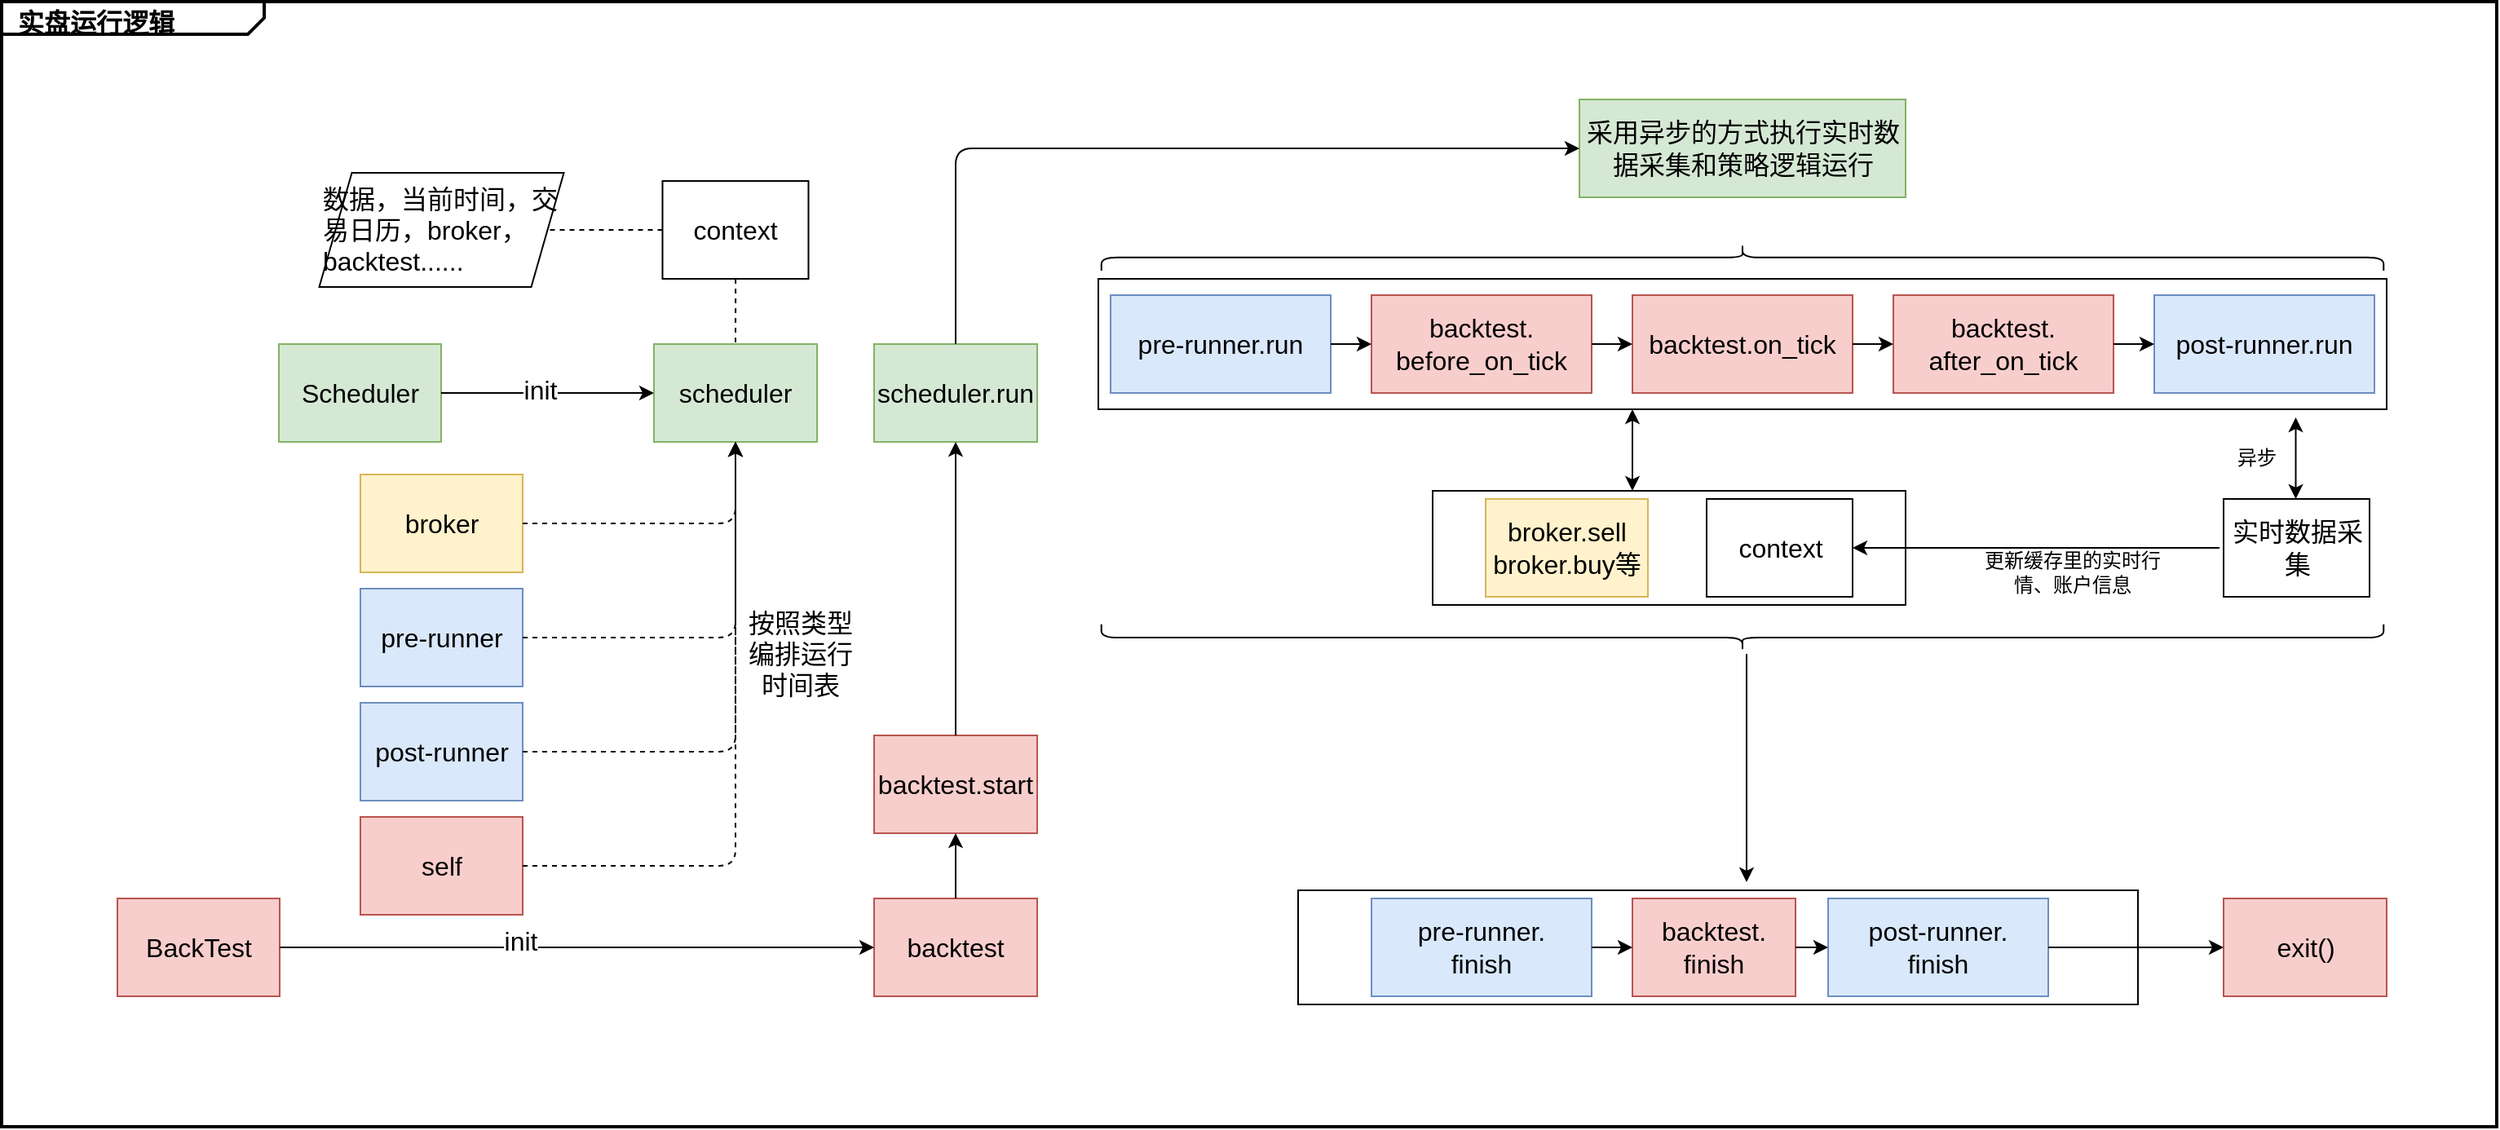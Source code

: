 <mxfile version="14.6.13" type="github">
  <diagram name="Page-1" id="929967ad-93f9-6ef4-fab6-5d389245f69c">
    <mxGraphModel dx="3179.5" dy="794" grid="1" gridSize="10" guides="1" tooltips="1" connect="1" arrows="1" fold="1" page="1" pageScale="1.5" pageWidth="1169" pageHeight="826" background="none" math="0" shadow="0">
      <root>
        <mxCell id="0" style=";html=1;" />
        <mxCell id="1" style=";html=1;" parent="0" />
        <mxCell id="DJqlXa8Qvgp3mCInFXNU-80" value="" style="rounded=0;whiteSpace=wrap;html=1;fontSize=16;align=left;" parent="1" vertex="1">
          <mxGeometry x="725" y="925" width="515" height="70" as="geometry" />
        </mxCell>
        <mxCell id="DJqlXa8Qvgp3mCInFXNU-73" value="" style="rounded=0;whiteSpace=wrap;html=1;fontSize=16;align=left;" parent="1" vertex="1">
          <mxGeometry x="807.5" y="680" width="290" height="70" as="geometry" />
        </mxCell>
        <mxCell id="DJqlXa8Qvgp3mCInFXNU-70" value="" style="rounded=0;whiteSpace=wrap;html=1;fontSize=16;align=left;" parent="1" vertex="1">
          <mxGeometry x="602.5" y="550" width="790" height="80" as="geometry" />
        </mxCell>
        <mxCell id="1672d66443f91eb5-1" value="&lt;p style=&quot;margin: 4px 0px 0px 10px ; text-align: left ; font-size: 16px&quot;&gt;&lt;b&gt;实盘运行逻辑&lt;/b&gt;&lt;/p&gt;" style="html=1;strokeWidth=2;shape=mxgraph.sysml.package;html=1;overflow=fill;whiteSpace=wrap;gradientColor=none;fontSize=16;align=center;labelX=161;shadow=0;sketch=0;fillColor=none;connectable=0;" parent="1" vertex="1">
          <mxGeometry x="-70" y="380" width="1530" height="690" as="geometry" />
        </mxCell>
        <mxCell id="1672d66443f91eb5-13" style="edgeStyle=orthogonalEdgeStyle;rounded=0;html=1;jettySize=auto;orthogonalLoop=1;endArrow=circlePlus;endFill=0;fontSize=16;" parent="1" edge="1">
          <mxGeometry relative="1" as="geometry">
            <Array as="points">
              <mxPoint x="477" y="485" />
              <mxPoint x="517" y="485" />
            </Array>
            <mxPoint x="517" y="445" as="targetPoint" />
          </mxGeometry>
        </mxCell>
        <mxCell id="1672d66443f91eb5-15" style="edgeStyle=orthogonalEdgeStyle;rounded=0;html=1;endArrow=circlePlus;endFill=0;jettySize=auto;orthogonalLoop=1;fontSize=16;" parent="1" edge="1">
          <mxGeometry relative="1" as="geometry">
            <Array as="points">
              <mxPoint x="717" y="485" />
              <mxPoint x="517" y="485" />
            </Array>
            <mxPoint x="517" y="445" as="targetPoint" />
          </mxGeometry>
        </mxCell>
        <mxCell id="1672d66443f91eb5-21" style="edgeStyle=none;rounded=0;html=1;dashed=1;endArrow=none;endFill=0;jettySize=auto;orthogonalLoop=1;fontSize=16;" parent="1" edge="1">
          <mxGeometry relative="1" as="geometry">
            <mxPoint x="1137.417" y="605" as="sourcePoint" />
          </mxGeometry>
        </mxCell>
        <mxCell id="1672d66443f91eb5-16" style="edgeStyle=orthogonalEdgeStyle;rounded=0;html=1;endArrow=circlePlus;endFill=0;jettySize=auto;orthogonalLoop=1;entryX=0.25;entryY=1;fontSize=16;" parent="1" edge="1">
          <mxGeometry relative="1" as="geometry">
            <Array as="points">
              <mxPoint x="627" y="635" />
              <mxPoint x="677" y="635" />
            </Array>
            <mxPoint x="677" y="605" as="targetPoint" />
          </mxGeometry>
        </mxCell>
        <mxCell id="1672d66443f91eb5-17" style="edgeStyle=orthogonalEdgeStyle;rounded=0;html=1;endArrow=circlePlus;endFill=0;jettySize=auto;orthogonalLoop=1;entryX=0.5;entryY=1;fontSize=16;" parent="1" edge="1">
          <mxGeometry relative="1" as="geometry">
            <Array as="points">
              <mxPoint x="817" y="635" />
              <mxPoint x="717" y="635" />
            </Array>
            <mxPoint x="817" y="655" as="sourcePoint" />
          </mxGeometry>
        </mxCell>
        <mxCell id="1672d66443f91eb5-18" style="edgeStyle=orthogonalEdgeStyle;rounded=0;html=1;endArrow=circlePlus;endFill=0;jettySize=auto;orthogonalLoop=1;entryX=0.75;entryY=1;fontSize=16;" parent="1" edge="1">
          <mxGeometry relative="1" as="geometry">
            <Array as="points">
              <mxPoint x="1017" y="625" />
              <mxPoint x="757" y="625" />
            </Array>
            <mxPoint x="1017" y="655" as="sourcePoint" />
          </mxGeometry>
        </mxCell>
        <mxCell id="1672d66443f91eb5-22" style="edgeStyle=none;rounded=0;html=1;dashed=1;endArrow=none;endFill=0;jettySize=auto;orthogonalLoop=1;fontSize=16;" parent="1" edge="1">
          <mxGeometry relative="1" as="geometry">
            <mxPoint x="1017" y="425" as="targetPoint" />
          </mxGeometry>
        </mxCell>
        <mxCell id="1672d66443f91eb5-14" style="edgeStyle=orthogonalEdgeStyle;rounded=0;html=1;endArrow=circlePlus;endFill=0;jettySize=auto;orthogonalLoop=1;fontSize=16;" parent="1" edge="1">
          <mxGeometry relative="1" as="geometry">
            <Array as="points">
              <mxPoint x="477" y="755" />
              <mxPoint x="477" y="755" />
            </Array>
            <mxPoint x="477" y="615" as="targetPoint" />
          </mxGeometry>
        </mxCell>
        <mxCell id="1672d66443f91eb5-19" style="rounded=0;html=1;endArrow=none;endFill=0;jettySize=auto;orthogonalLoop=1;dashed=1;fontSize=16;" parent="1" edge="1">
          <mxGeometry relative="1" as="geometry">
            <mxPoint x="1000.03" y="725" as="targetPoint" />
          </mxGeometry>
        </mxCell>
        <mxCell id="1672d66443f91eb5-20" style="edgeStyle=none;rounded=0;html=1;dashed=1;endArrow=none;endFill=0;jettySize=auto;orthogonalLoop=1;fontSize=16;" parent="1" edge="1">
          <mxGeometry relative="1" as="geometry">
            <mxPoint x="1187" y="605" as="targetPoint" />
          </mxGeometry>
        </mxCell>
        <mxCell id="DJqlXa8Qvgp3mCInFXNU-1" value="Scheduler" style="rounded=0;whiteSpace=wrap;html=1;fontSize=16;fillColor=#d5e8d4;strokeColor=#82b366;" parent="1" vertex="1">
          <mxGeometry x="100" y="590" width="99.5" height="60" as="geometry" />
        </mxCell>
        <mxCell id="DJqlXa8Qvgp3mCInFXNU-2" value="scheduler" style="rounded=0;whiteSpace=wrap;html=1;fontSize=16;fillColor=#d5e8d4;strokeColor=#82b366;" parent="1" vertex="1">
          <mxGeometry x="330" y="590" width="100" height="60" as="geometry" />
        </mxCell>
        <mxCell id="DJqlXa8Qvgp3mCInFXNU-3" value="" style="endArrow=classic;startArrow=none;html=1;fontSize=16;startFill=0;" parent="1" source="DJqlXa8Qvgp3mCInFXNU-1" target="DJqlXa8Qvgp3mCInFXNU-2" edge="1">
          <mxGeometry width="50" height="50" relative="1" as="geometry">
            <mxPoint x="730" y="640" as="sourcePoint" />
            <mxPoint x="780" y="590" as="targetPoint" />
          </mxGeometry>
        </mxCell>
        <mxCell id="DJqlXa8Qvgp3mCInFXNU-4" value="init" style="edgeLabel;html=1;align=center;verticalAlign=middle;resizable=0;points=[];fontSize=16;" parent="DJqlXa8Qvgp3mCInFXNU-3" vertex="1" connectable="0">
          <mxGeometry x="-0.08" y="2" relative="1" as="geometry">
            <mxPoint as="offset" />
          </mxGeometry>
        </mxCell>
        <mxCell id="DJqlXa8Qvgp3mCInFXNU-27" value="" style="edgeStyle=orthogonalEdgeStyle;rounded=0;orthogonalLoop=1;jettySize=auto;html=1;startArrow=none;startFill=0;endArrow=none;endFill=0;fontSize=16;dashed=1;" parent="1" source="DJqlXa8Qvgp3mCInFXNU-5" target="DJqlXa8Qvgp3mCInFXNU-66" edge="1">
          <mxGeometry relative="1" as="geometry">
            <mxPoint x="270" y="520" as="targetPoint" />
          </mxGeometry>
        </mxCell>
        <mxCell id="DJqlXa8Qvgp3mCInFXNU-5" value="context" style="rounded=0;whiteSpace=wrap;html=1;fontSize=16;" parent="1" vertex="1">
          <mxGeometry x="335.25" y="490" width="89.5" height="60" as="geometry" />
        </mxCell>
        <mxCell id="DJqlXa8Qvgp3mCInFXNU-16" value="BackTest" style="rounded=0;whiteSpace=wrap;html=1;fontSize=16;fillColor=#f8cecc;strokeColor=#b85450;" parent="1" vertex="1">
          <mxGeometry x="1" y="930" width="99.5" height="60" as="geometry" />
        </mxCell>
        <mxCell id="DJqlXa8Qvgp3mCInFXNU-17" value="backtest" style="rounded=0;whiteSpace=wrap;html=1;fontSize=16;fillColor=#f8cecc;strokeColor=#b85450;" parent="1" vertex="1">
          <mxGeometry x="465" y="930" width="100" height="60" as="geometry" />
        </mxCell>
        <mxCell id="DJqlXa8Qvgp3mCInFXNU-18" value="" style="edgeStyle=orthogonalEdgeStyle;rounded=0;orthogonalLoop=1;jettySize=auto;html=1;startArrow=none;startFill=0;endArrow=classic;endFill=1;fontSize=16;" parent="1" source="DJqlXa8Qvgp3mCInFXNU-16" target="DJqlXa8Qvgp3mCInFXNU-17" edge="1">
          <mxGeometry relative="1" as="geometry">
            <mxPoint x="560" y="789.5" as="sourcePoint" />
            <mxPoint x="640" y="789.5" as="targetPoint" />
          </mxGeometry>
        </mxCell>
        <mxCell id="DJqlXa8Qvgp3mCInFXNU-19" value="init" style="edgeLabel;html=1;align=center;verticalAlign=middle;resizable=0;points=[];fontSize=16;" parent="DJqlXa8Qvgp3mCInFXNU-18" vertex="1" connectable="0">
          <mxGeometry x="-0.191" y="4" relative="1" as="geometry">
            <mxPoint as="offset" />
          </mxGeometry>
        </mxCell>
        <mxCell id="DJqlXa8Qvgp3mCInFXNU-29" value="broker" style="rounded=0;whiteSpace=wrap;html=1;fontSize=16;fillColor=#fff2cc;strokeColor=#d6b656;" parent="1" vertex="1">
          <mxGeometry x="150" y="670" width="99.5" height="60" as="geometry" />
        </mxCell>
        <mxCell id="DJqlXa8Qvgp3mCInFXNU-30" value="pre-runner" style="rounded=0;whiteSpace=wrap;html=1;fontSize=16;fillColor=#dae8fc;strokeColor=#6c8ebf;" parent="1" vertex="1">
          <mxGeometry x="150" y="740" width="99.5" height="60" as="geometry" />
        </mxCell>
        <mxCell id="DJqlXa8Qvgp3mCInFXNU-31" value="self" style="rounded=0;whiteSpace=wrap;html=1;fontSize=16;fillColor=#f8cecc;strokeColor=#b85450;" parent="1" vertex="1">
          <mxGeometry x="150" y="880" width="99.5" height="60" as="geometry" />
        </mxCell>
        <mxCell id="DJqlXa8Qvgp3mCInFXNU-32" value="" style="endArrow=classic;html=1;dashed=1;fontSize=16;" parent="1" source="DJqlXa8Qvgp3mCInFXNU-29" target="DJqlXa8Qvgp3mCInFXNU-2" edge="1">
          <mxGeometry width="50" height="50" relative="1" as="geometry">
            <mxPoint x="400" y="810" as="sourcePoint" />
            <mxPoint x="450" y="760" as="targetPoint" />
            <Array as="points">
              <mxPoint x="380" y="700" />
            </Array>
          </mxGeometry>
        </mxCell>
        <mxCell id="DJqlXa8Qvgp3mCInFXNU-33" value="" style="endArrow=classic;html=1;dashed=1;fontSize=16;" parent="1" source="DJqlXa8Qvgp3mCInFXNU-30" target="DJqlXa8Qvgp3mCInFXNU-2" edge="1">
          <mxGeometry width="50" height="50" relative="1" as="geometry">
            <mxPoint x="350" y="850" as="sourcePoint" />
            <mxPoint x="400" y="800" as="targetPoint" />
            <Array as="points">
              <mxPoint x="380" y="770" />
            </Array>
          </mxGeometry>
        </mxCell>
        <mxCell id="DJqlXa8Qvgp3mCInFXNU-34" value="" style="endArrow=classic;html=1;dashed=1;fontSize=16;" parent="1" source="DJqlXa8Qvgp3mCInFXNU-31" target="DJqlXa8Qvgp3mCInFXNU-2" edge="1">
          <mxGeometry width="50" height="50" relative="1" as="geometry">
            <mxPoint x="320" y="910" as="sourcePoint" />
            <mxPoint x="360" y="760" as="targetPoint" />
            <Array as="points">
              <mxPoint x="380" y="910" />
            </Array>
          </mxGeometry>
        </mxCell>
        <mxCell id="DJqlXa8Qvgp3mCInFXNU-35" value="按照类型编排运行时间表" style="text;html=1;strokeColor=none;fillColor=none;align=center;verticalAlign=middle;whiteSpace=wrap;rounded=0;shadow=0;dashed=1;sketch=0;fontSize=16;" parent="1" vertex="1">
          <mxGeometry x="385" y="770" width="70" height="20" as="geometry" />
        </mxCell>
        <mxCell id="DJqlXa8Qvgp3mCInFXNU-36" value="" style="edgeStyle=orthogonalEdgeStyle;rounded=0;orthogonalLoop=1;jettySize=auto;html=1;startArrow=none;startFill=0;endArrow=none;endFill=0;fontSize=16;dashed=1;" parent="1" source="DJqlXa8Qvgp3mCInFXNU-5" target="DJqlXa8Qvgp3mCInFXNU-2" edge="1">
          <mxGeometry relative="1" as="geometry">
            <mxPoint x="390.1" y="500" as="sourcePoint" />
            <mxPoint x="390" y="450" as="targetPoint" />
          </mxGeometry>
        </mxCell>
        <mxCell id="DJqlXa8Qvgp3mCInFXNU-37" value="scheduler.run" style="rounded=0;whiteSpace=wrap;html=1;fontSize=16;fillColor=#d5e8d4;strokeColor=#82b366;" parent="1" vertex="1">
          <mxGeometry x="465" y="590" width="100" height="60" as="geometry" />
        </mxCell>
        <mxCell id="DJqlXa8Qvgp3mCInFXNU-39" value="backtest.start" style="rounded=0;whiteSpace=wrap;html=1;fontSize=16;fillColor=#f8cecc;strokeColor=#b85450;" parent="1" vertex="1">
          <mxGeometry x="465" y="830" width="100" height="60" as="geometry" />
        </mxCell>
        <mxCell id="DJqlXa8Qvgp3mCInFXNU-40" value="" style="endArrow=classic;html=1;fontSize=16;" parent="1" source="DJqlXa8Qvgp3mCInFXNU-39" target="DJqlXa8Qvgp3mCInFXNU-37" edge="1">
          <mxGeometry width="50" height="50" relative="1" as="geometry">
            <mxPoint x="500" y="780" as="sourcePoint" />
            <mxPoint x="550" y="730" as="targetPoint" />
          </mxGeometry>
        </mxCell>
        <mxCell id="DJqlXa8Qvgp3mCInFXNU-41" value="" style="endArrow=classic;html=1;fontSize=16;" parent="1" source="DJqlXa8Qvgp3mCInFXNU-17" target="DJqlXa8Qvgp3mCInFXNU-39" edge="1">
          <mxGeometry width="50" height="50" relative="1" as="geometry">
            <mxPoint x="740" y="930" as="sourcePoint" />
            <mxPoint x="740" y="750" as="targetPoint" />
          </mxGeometry>
        </mxCell>
        <mxCell id="DJqlXa8Qvgp3mCInFXNU-44" value="采用异步的方式执行实时数据采集和策略逻辑运行" style="rounded=0;whiteSpace=wrap;html=1;fontSize=16;fillColor=#d5e8d4;strokeColor=#82b366;" parent="1" vertex="1">
          <mxGeometry x="897.5" y="440" width="200" height="60" as="geometry" />
        </mxCell>
        <mxCell id="DJqlXa8Qvgp3mCInFXNU-45" value="backtest.on_tick" style="rounded=0;whiteSpace=wrap;html=1;fontSize=16;fillColor=#f8cecc;strokeColor=#b85450;" parent="1" vertex="1">
          <mxGeometry x="930" y="560" width="135" height="60" as="geometry" />
        </mxCell>
        <mxCell id="DJqlXa8Qvgp3mCInFXNU-46" value="" style="endArrow=classic;html=1;fontSize=16;" parent="1" source="DJqlXa8Qvgp3mCInFXNU-37" target="DJqlXa8Qvgp3mCInFXNU-44" edge="1">
          <mxGeometry width="50" height="50" relative="1" as="geometry">
            <mxPoint x="540" y="730" as="sourcePoint" />
            <mxPoint x="590" y="680" as="targetPoint" />
            <Array as="points">
              <mxPoint x="515" y="470" />
            </Array>
          </mxGeometry>
        </mxCell>
        <mxCell id="DJqlXa8Qvgp3mCInFXNU-47" value="" style="shape=curlyBracket;whiteSpace=wrap;html=1;rounded=1;fontSize=16;align=left;rotation=90;" parent="1" vertex="1">
          <mxGeometry x="989.38" y="143.75" width="16.25" height="786.25" as="geometry" />
        </mxCell>
        <mxCell id="DJqlXa8Qvgp3mCInFXNU-49" value="broker.sell&lt;br&gt;broker.buy等" style="rounded=0;whiteSpace=wrap;html=1;fontSize=16;fillColor=#fff2cc;strokeColor=#d6b656;" parent="1" vertex="1">
          <mxGeometry x="840" y="685" width="99.5" height="60" as="geometry" />
        </mxCell>
        <mxCell id="DJqlXa8Qvgp3mCInFXNU-50" value="pre-runner.run" style="rounded=0;whiteSpace=wrap;html=1;fontSize=16;fillColor=#dae8fc;strokeColor=#6c8ebf;" parent="1" vertex="1">
          <mxGeometry x="610" y="560" width="135" height="60" as="geometry" />
        </mxCell>
        <mxCell id="DJqlXa8Qvgp3mCInFXNU-52" value="backtest.&lt;br&gt;before_on_tick" style="rounded=0;whiteSpace=wrap;html=1;fontSize=16;fillColor=#f8cecc;strokeColor=#b85450;" parent="1" vertex="1">
          <mxGeometry x="770" y="560" width="135" height="60" as="geometry" />
        </mxCell>
        <mxCell id="DJqlXa8Qvgp3mCInFXNU-53" value="backtest.&lt;br&gt;after_on_tick" style="rounded=0;whiteSpace=wrap;html=1;fontSize=16;fillColor=#f8cecc;strokeColor=#b85450;" parent="1" vertex="1">
          <mxGeometry x="1090" y="560" width="135" height="60" as="geometry" />
        </mxCell>
        <mxCell id="DJqlXa8Qvgp3mCInFXNU-54" value="post-runner.run" style="rounded=0;whiteSpace=wrap;html=1;fontSize=16;fillColor=#dae8fc;strokeColor=#6c8ebf;" parent="1" vertex="1">
          <mxGeometry x="1250" y="560" width="135" height="60" as="geometry" />
        </mxCell>
        <mxCell id="DJqlXa8Qvgp3mCInFXNU-55" value="" style="endArrow=classic;html=1;fontSize=16;" parent="1" source="DJqlXa8Qvgp3mCInFXNU-50" target="DJqlXa8Qvgp3mCInFXNU-52" edge="1">
          <mxGeometry width="50" height="50" relative="1" as="geometry">
            <mxPoint x="400" y="870" as="sourcePoint" />
            <mxPoint x="450" y="820" as="targetPoint" />
          </mxGeometry>
        </mxCell>
        <mxCell id="DJqlXa8Qvgp3mCInFXNU-56" value="" style="endArrow=classic;html=1;fontSize=16;" parent="1" source="DJqlXa8Qvgp3mCInFXNU-52" target="DJqlXa8Qvgp3mCInFXNU-45" edge="1">
          <mxGeometry width="50" height="50" relative="1" as="geometry">
            <mxPoint x="722" y="690" as="sourcePoint" />
            <mxPoint x="730" y="650" as="targetPoint" />
          </mxGeometry>
        </mxCell>
        <mxCell id="DJqlXa8Qvgp3mCInFXNU-59" value="" style="endArrow=classic;html=1;fontSize=16;" parent="1" source="DJqlXa8Qvgp3mCInFXNU-45" target="DJqlXa8Qvgp3mCInFXNU-53" edge="1">
          <mxGeometry width="50" height="50" relative="1" as="geometry">
            <mxPoint x="730" y="710" as="sourcePoint" />
            <mxPoint x="730" y="740" as="targetPoint" />
          </mxGeometry>
        </mxCell>
        <mxCell id="DJqlXa8Qvgp3mCInFXNU-60" value="" style="endArrow=classic;html=1;fontSize=16;" parent="1" source="DJqlXa8Qvgp3mCInFXNU-53" target="DJqlXa8Qvgp3mCInFXNU-54" edge="1">
          <mxGeometry width="50" height="50" relative="1" as="geometry">
            <mxPoint x="740" y="720" as="sourcePoint" />
            <mxPoint x="740" y="750" as="targetPoint" />
          </mxGeometry>
        </mxCell>
        <mxCell id="DJqlXa8Qvgp3mCInFXNU-63" value="post-runner" style="rounded=0;whiteSpace=wrap;html=1;fontSize=16;fillColor=#dae8fc;strokeColor=#6c8ebf;" parent="1" vertex="1">
          <mxGeometry x="150" y="810" width="99.5" height="60" as="geometry" />
        </mxCell>
        <mxCell id="DJqlXa8Qvgp3mCInFXNU-64" value="" style="endArrow=classic;html=1;dashed=1;fontSize=16;" parent="1" source="DJqlXa8Qvgp3mCInFXNU-63" target="DJqlXa8Qvgp3mCInFXNU-2" edge="1">
          <mxGeometry width="50" height="50" relative="1" as="geometry">
            <mxPoint x="259.5" y="710" as="sourcePoint" />
            <mxPoint x="390" y="660" as="targetPoint" />
            <Array as="points">
              <mxPoint x="380" y="840" />
            </Array>
          </mxGeometry>
        </mxCell>
        <mxCell id="DJqlXa8Qvgp3mCInFXNU-65" style="edgeStyle=orthogonalEdgeStyle;rounded=0;orthogonalLoop=1;jettySize=auto;html=1;exitX=0.5;exitY=1;exitDx=0;exitDy=0;dashed=1;startArrow=none;startFill=0;endArrow=none;endFill=0;fontSize=16;" parent="1" source="DJqlXa8Qvgp3mCInFXNU-35" target="DJqlXa8Qvgp3mCInFXNU-35" edge="1">
          <mxGeometry relative="1" as="geometry" />
        </mxCell>
        <mxCell id="DJqlXa8Qvgp3mCInFXNU-66" value="&lt;span&gt;数据，当前时间，交易日历，broker，backtest......&lt;/span&gt;" style="shape=parallelogram;perimeter=parallelogramPerimeter;whiteSpace=wrap;html=1;fixedSize=1;rounded=0;fontSize=16;align=left;" parent="1" vertex="1">
          <mxGeometry x="124.75" y="485" width="150" height="70" as="geometry" />
        </mxCell>
        <mxCell id="DJqlXa8Qvgp3mCInFXNU-67" value="context" style="rounded=0;whiteSpace=wrap;html=1;fontSize=16;" parent="1" vertex="1">
          <mxGeometry x="975.5" y="685" width="89.5" height="60" as="geometry" />
        </mxCell>
        <mxCell id="DJqlXa8Qvgp3mCInFXNU-74" value="" style="endArrow=classic;startArrow=classic;html=1;fontSize=16;" parent="1" edge="1">
          <mxGeometry width="50" height="50" relative="1" as="geometry">
            <mxPoint x="930" y="680" as="sourcePoint" />
            <mxPoint x="930" y="630" as="targetPoint" />
          </mxGeometry>
        </mxCell>
        <mxCell id="DJqlXa8Qvgp3mCInFXNU-76" value="backtest.&lt;br&gt;finish" style="rounded=0;whiteSpace=wrap;html=1;fontSize=16;fillColor=#f8cecc;strokeColor=#b85450;" parent="1" vertex="1">
          <mxGeometry x="930" y="930" width="100" height="60" as="geometry" />
        </mxCell>
        <mxCell id="DJqlXa8Qvgp3mCInFXNU-77" value="pre-runner.&lt;br&gt;finish" style="rounded=0;whiteSpace=wrap;html=1;fontSize=16;fillColor=#dae8fc;strokeColor=#6c8ebf;" parent="1" vertex="1">
          <mxGeometry x="770" y="930" width="135" height="60" as="geometry" />
        </mxCell>
        <mxCell id="DJqlXa8Qvgp3mCInFXNU-78" value="post-runner.&lt;br&gt;finish" style="rounded=0;whiteSpace=wrap;html=1;fontSize=16;fillColor=#dae8fc;strokeColor=#6c8ebf;" parent="1" vertex="1">
          <mxGeometry x="1050" y="930" width="135" height="60" as="geometry" />
        </mxCell>
        <mxCell id="DJqlXa8Qvgp3mCInFXNU-79" value="" style="shape=curlyBracket;whiteSpace=wrap;html=1;rounded=1;fontSize=16;align=left;rotation=-90;" parent="1" vertex="1">
          <mxGeometry x="989.38" y="376.88" width="16.25" height="786.25" as="geometry" />
        </mxCell>
        <mxCell id="DJqlXa8Qvgp3mCInFXNU-81" value="" style="endArrow=classic;html=1;fontSize=16;" parent="1" edge="1">
          <mxGeometry width="50" height="50" relative="1" as="geometry">
            <mxPoint x="1000" y="780" as="sourcePoint" />
            <mxPoint x="1000" y="920" as="targetPoint" />
          </mxGeometry>
        </mxCell>
        <mxCell id="DJqlXa8Qvgp3mCInFXNU-83" value="" style="endArrow=classic;html=1;fontSize=16;" parent="1" source="DJqlXa8Qvgp3mCInFXNU-77" target="DJqlXa8Qvgp3mCInFXNU-76" edge="1">
          <mxGeometry width="50" height="50" relative="1" as="geometry">
            <mxPoint x="1000" y="870" as="sourcePoint" />
            <mxPoint x="1050" y="820" as="targetPoint" />
          </mxGeometry>
        </mxCell>
        <mxCell id="DJqlXa8Qvgp3mCInFXNU-84" value="" style="endArrow=classic;html=1;fontSize=16;" parent="1" source="DJqlXa8Qvgp3mCInFXNU-76" target="DJqlXa8Qvgp3mCInFXNU-78" edge="1">
          <mxGeometry width="50" height="50" relative="1" as="geometry">
            <mxPoint x="1050" y="920" as="sourcePoint" />
            <mxPoint x="1100" y="870" as="targetPoint" />
          </mxGeometry>
        </mxCell>
        <mxCell id="DJqlXa8Qvgp3mCInFXNU-85" value="exit()" style="rounded=0;whiteSpace=wrap;html=1;fontSize=16;fillColor=#f8cecc;strokeColor=#b85450;" parent="1" vertex="1">
          <mxGeometry x="1292.5" y="930" width="100" height="60" as="geometry" />
        </mxCell>
        <mxCell id="DJqlXa8Qvgp3mCInFXNU-86" value="" style="endArrow=classic;html=1;fontSize=16;" parent="1" source="DJqlXa8Qvgp3mCInFXNU-78" target="DJqlXa8Qvgp3mCInFXNU-85" edge="1">
          <mxGeometry width="50" height="50" relative="1" as="geometry">
            <mxPoint x="1240" y="910" as="sourcePoint" />
            <mxPoint x="1290" y="860" as="targetPoint" />
          </mxGeometry>
        </mxCell>
        <mxCell id="Dj0rJpAY_3SVC8K4VT7N-1" value="实时数据采集" style="rounded=0;whiteSpace=wrap;html=1;fontSize=16;" vertex="1" parent="1">
          <mxGeometry x="1292.5" y="685" width="89.5" height="60" as="geometry" />
        </mxCell>
        <mxCell id="Dj0rJpAY_3SVC8K4VT7N-2" value="" style="endArrow=classic;startArrow=classic;html=1;fontSize=16;" edge="1" parent="1">
          <mxGeometry width="50" height="50" relative="1" as="geometry">
            <mxPoint x="1336.75" y="685" as="sourcePoint" />
            <mxPoint x="1336.75" y="635" as="targetPoint" />
          </mxGeometry>
        </mxCell>
        <mxCell id="Dj0rJpAY_3SVC8K4VT7N-6" value="异步" style="text;html=1;strokeColor=none;fillColor=none;align=center;verticalAlign=middle;whiteSpace=wrap;rounded=0;" vertex="1" parent="1">
          <mxGeometry x="1292.5" y="650" width="40" height="20" as="geometry" />
        </mxCell>
        <mxCell id="Dj0rJpAY_3SVC8K4VT7N-7" value="" style="endArrow=classic;html=1;" edge="1" parent="1" target="DJqlXa8Qvgp3mCInFXNU-67">
          <mxGeometry width="50" height="50" relative="1" as="geometry">
            <mxPoint x="1290" y="715" as="sourcePoint" />
            <mxPoint x="1100" y="715" as="targetPoint" />
          </mxGeometry>
        </mxCell>
        <mxCell id="Dj0rJpAY_3SVC8K4VT7N-8" value="更新缓存里的实时行情、账户信息" style="text;html=1;strokeColor=none;fillColor=none;align=center;verticalAlign=middle;whiteSpace=wrap;rounded=0;" vertex="1" parent="1">
          <mxGeometry x="1140" y="720" width="120" height="20" as="geometry" />
        </mxCell>
      </root>
    </mxGraphModel>
  </diagram>
</mxfile>
